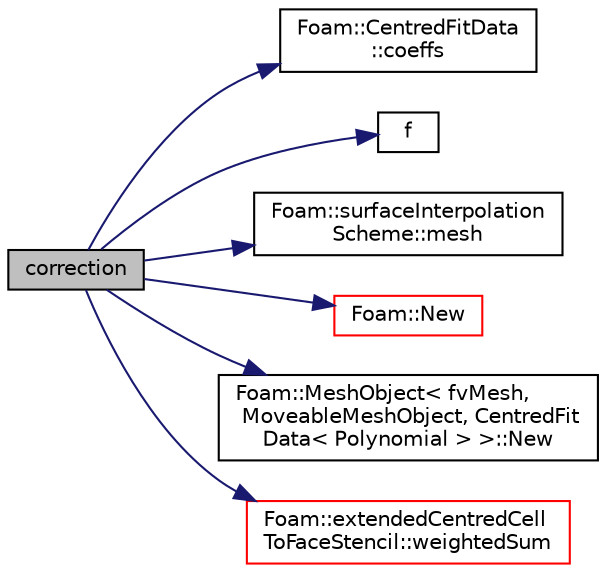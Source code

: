 digraph "correction"
{
  bgcolor="transparent";
  edge [fontname="Helvetica",fontsize="10",labelfontname="Helvetica",labelfontsize="10"];
  node [fontname="Helvetica",fontsize="10",shape=record];
  rankdir="LR";
  Node346 [label="correction",height=0.2,width=0.4,color="black", fillcolor="grey75", style="filled", fontcolor="black"];
  Node346 -> Node347 [color="midnightblue",fontsize="10",style="solid",fontname="Helvetica"];
  Node347 [label="Foam::CentredFitData\l::coeffs",height=0.2,width=0.4,color="black",URL="$a23973.html#aece9a2fbb1d48a647aea9b5b1f52cbdc",tooltip="Return reference to fit coefficients. "];
  Node346 -> Node348 [color="midnightblue",fontsize="10",style="solid",fontname="Helvetica"];
  Node348 [label="f",height=0.2,width=0.4,color="black",URL="$a18335.html#a888be93833ac7a23170555c69c690288"];
  Node346 -> Node349 [color="midnightblue",fontsize="10",style="solid",fontname="Helvetica"];
  Node349 [label="Foam::surfaceInterpolation\lScheme::mesh",height=0.2,width=0.4,color="black",URL="$a24109.html#a470f06cfb9b6ee887cd85d63de275607",tooltip="Return mesh reference. "];
  Node346 -> Node350 [color="midnightblue",fontsize="10",style="solid",fontname="Helvetica"];
  Node350 [label="Foam::New",height=0.2,width=0.4,color="red",URL="$a21851.html#a9d62cf14554c95e83f83f14909d9e0ec"];
  Node346 -> Node676 [color="midnightblue",fontsize="10",style="solid",fontname="Helvetica"];
  Node676 [label="Foam::MeshObject\< fvMesh,\l MoveableMeshObject, CentredFit\lData\< Polynomial \> \>::New",height=0.2,width=0.4,color="black",URL="$a28289.html#ab61cc2091ec1fd7e08e8948e84235a05"];
  Node346 -> Node677 [color="midnightblue",fontsize="10",style="solid",fontname="Helvetica"];
  Node677 [label="Foam::extendedCentredCell\lToFaceStencil::weightedSum",height=0.2,width=0.4,color="red",URL="$a23501.html#a7bca417885b9e1b75bfe22e82e6c7709",tooltip="Sum vol field contributions to create face values. "];
}
